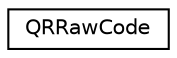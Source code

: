 digraph "类继承关系图"
{
  edge [fontname="Helvetica",fontsize="10",labelfontname="Helvetica",labelfontsize="10"];
  node [fontname="Helvetica",fontsize="10",shape=record];
  rankdir="LR";
  Node0 [label="QRRawCode",height=0.2,width=0.4,color="black", fillcolor="white", style="filled",URL="$struct_q_r_raw_code.html"];
}
